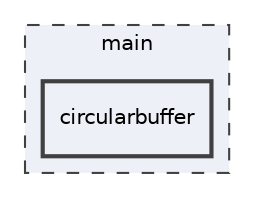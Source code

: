 digraph "main/circularbuffer"
{
 // LATEX_PDF_SIZE
  edge [fontname="Helvetica",fontsize="10",labelfontname="Helvetica",labelfontsize="10"];
  node [fontname="Helvetica",fontsize="10",shape=record];
  compound=true
  subgraph clusterdir_5c982d53a68cdbcd421152b4020263a9 {
    graph [ bgcolor="#edf0f7", pencolor="grey25", style="filled,dashed,", label="main", fontname="Helvetica", fontsize="10", URL="dir_5c982d53a68cdbcd421152b4020263a9.html"]
  dir_c0a6b0278d0341006c0869f337ce1601 [shape=box, label="circularbuffer", style="filled,bold,", fillcolor="#edf0f7", color="grey25", URL="dir_c0a6b0278d0341006c0869f337ce1601.html"];
  }
}
